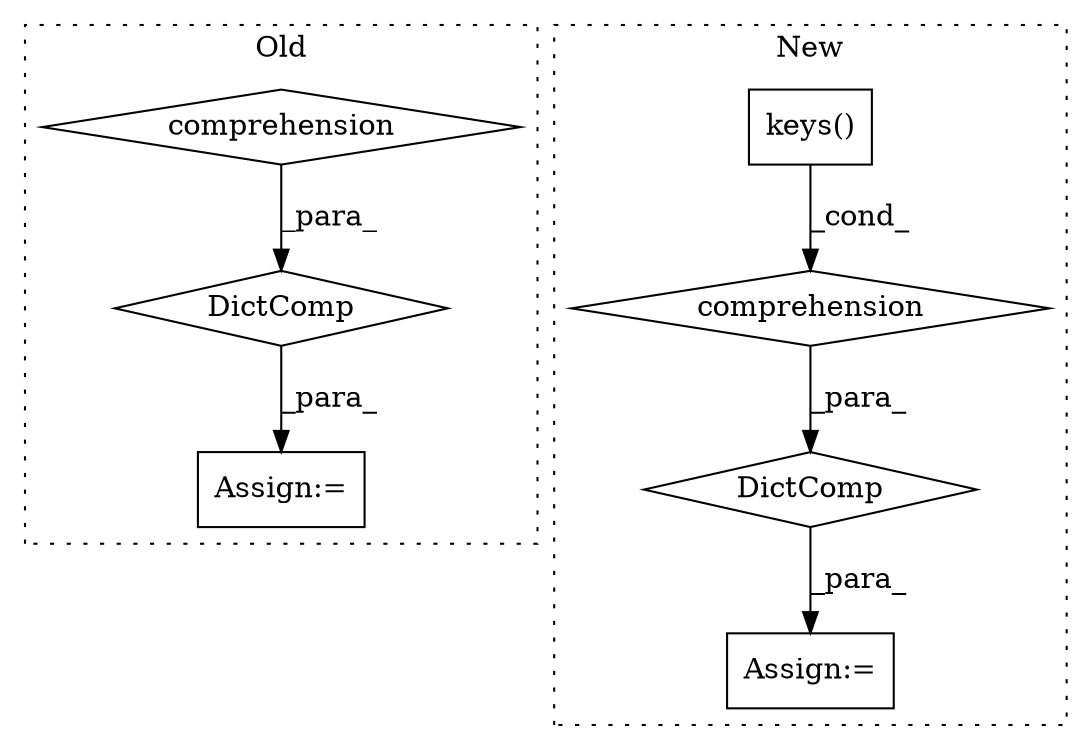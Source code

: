 digraph G {
subgraph cluster0 {
1 [label="DictComp" a="84" s="8561" l="80" shape="diamond"];
3 [label="comprehension" a="45" s="8609" l="3" shape="diamond"];
4 [label="Assign:=" a="68" s="8558" l="3" shape="box"];
label = "Old";
style="dotted";
}
subgraph cluster1 {
2 [label="keys()" a="75" s="10094" l="20" shape="box"];
5 [label="Assign:=" a="68" s="10058" l="3" shape="box"];
6 [label="DictComp" a="84" s="10061" l="54" shape="diamond"];
7 [label="comprehension" a="45" s="10081" l="3" shape="diamond"];
label = "New";
style="dotted";
}
1 -> 4 [label="_para_"];
2 -> 7 [label="_cond_"];
3 -> 1 [label="_para_"];
6 -> 5 [label="_para_"];
7 -> 6 [label="_para_"];
}